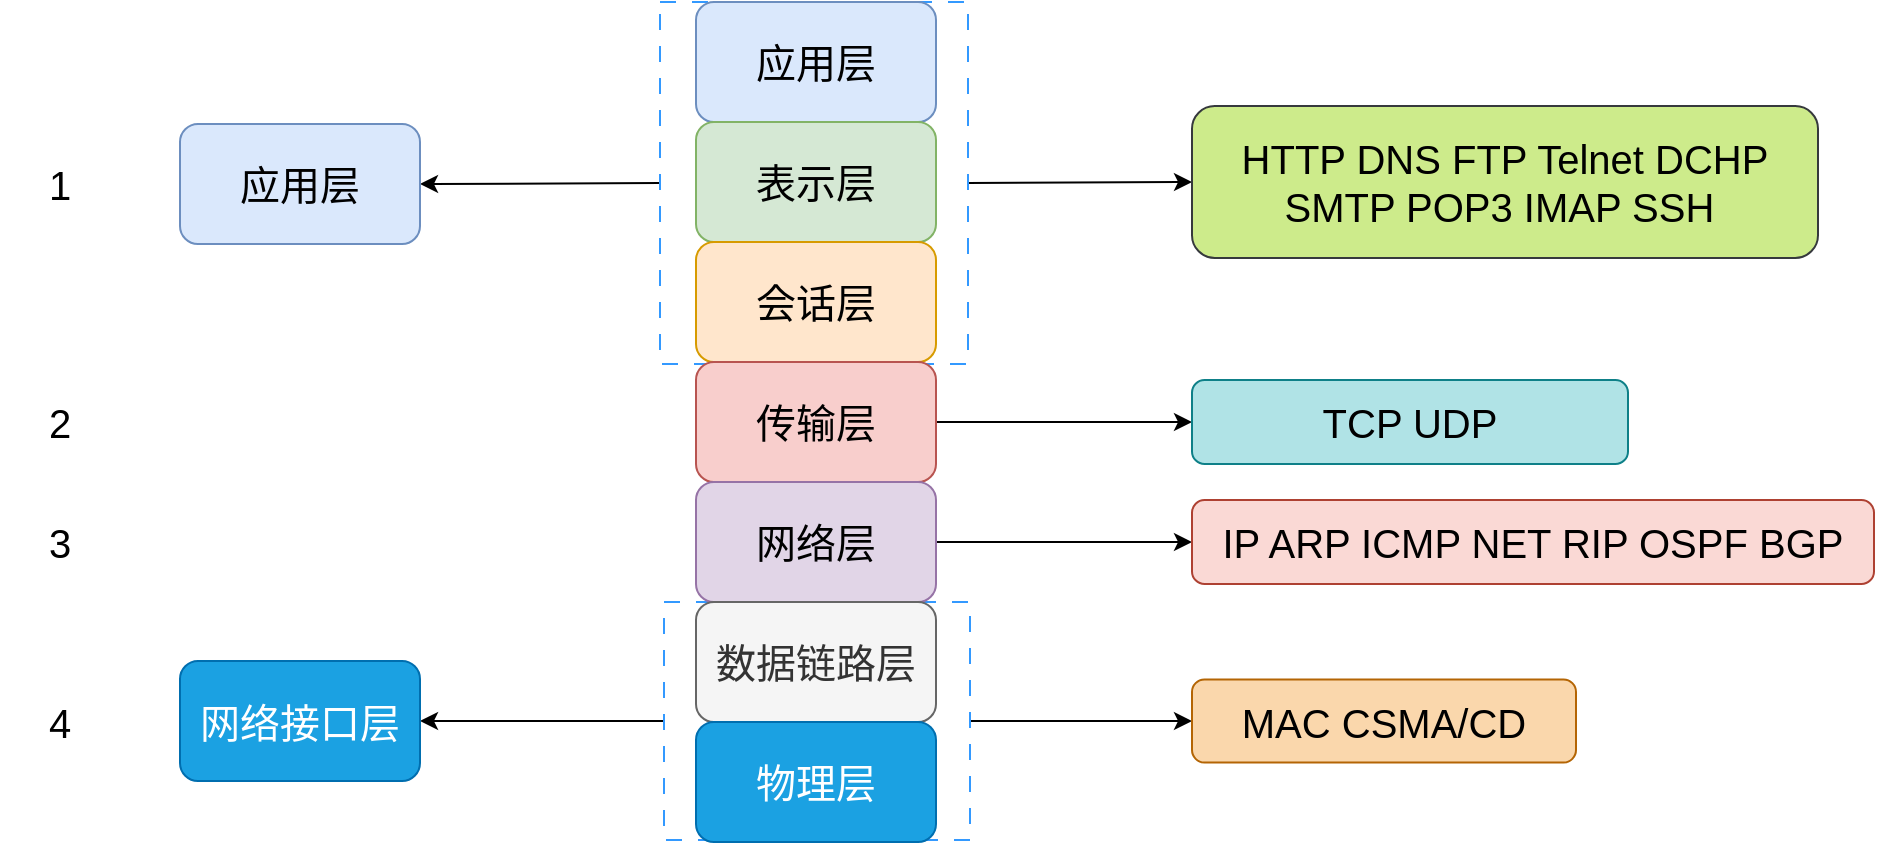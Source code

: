 <mxfile>
    <diagram id="RJRYtWhkRYTdeOMWfJHP" name="第 1 页">
        <mxGraphModel dx="1025" dy="370" grid="0" gridSize="10" guides="1" tooltips="1" connect="1" arrows="1" fold="1" page="0" pageScale="1" pageWidth="4681" pageHeight="3300" math="0" shadow="0">
            <root>
                <mxCell id="0"/>
                <mxCell id="1" parent="0"/>
                <mxCell id="36" style="edgeStyle=none;html=1;exitX=0;exitY=0.5;exitDx=0;exitDy=0;fontSize=20;" edge="1" parent="1" source="3" target="34">
                    <mxGeometry relative="1" as="geometry"/>
                </mxCell>
                <mxCell id="44" style="edgeStyle=none;html=1;exitX=1;exitY=0.5;exitDx=0;exitDy=0;entryX=0;entryY=0.5;entryDx=0;entryDy=0;fontSize=20;" edge="1" parent="1" source="3" target="37">
                    <mxGeometry relative="1" as="geometry"/>
                </mxCell>
                <mxCell id="3" value="" style="rounded=0;whiteSpace=wrap;html=1;dashed=1;dashPattern=8 8;strokeColor=#3399FF;fillColor=none;" vertex="1" parent="1">
                    <mxGeometry x="44" y="380" width="153" height="119" as="geometry"/>
                </mxCell>
                <mxCell id="35" style="edgeStyle=none;html=1;exitX=0;exitY=0.5;exitDx=0;exitDy=0;entryX=1;entryY=0.5;entryDx=0;entryDy=0;fontSize=20;" edge="1" parent="1" source="5" target="33">
                    <mxGeometry relative="1" as="geometry"/>
                </mxCell>
                <mxCell id="41" style="edgeStyle=none;html=1;exitX=1;exitY=0.5;exitDx=0;exitDy=0;entryX=0;entryY=0.5;entryDx=0;entryDy=0;fontSize=20;" edge="1" parent="1" source="5" target="40">
                    <mxGeometry relative="1" as="geometry"/>
                </mxCell>
                <mxCell id="5" value="" style="rounded=0;whiteSpace=wrap;html=1;dashed=1;dashPattern=8 8;strokeColor=#3399FF;fillColor=none;" vertex="1" parent="1">
                    <mxGeometry x="42" y="80" width="154" height="181" as="geometry"/>
                </mxCell>
                <mxCell id="7" value="&lt;font style=&quot;font-size: 20px;&quot;&gt;应用层&lt;/font&gt;" style="rounded=1;whiteSpace=wrap;html=1;fillColor=#dae8fc;strokeColor=#6c8ebf;" vertex="1" parent="1">
                    <mxGeometry x="60" y="80" width="120" height="60" as="geometry"/>
                </mxCell>
                <mxCell id="9" value="&lt;font style=&quot;font-size: 20px;&quot;&gt;表示层&lt;/font&gt;" style="rounded=1;whiteSpace=wrap;html=1;fillColor=#d5e8d4;strokeColor=#82b366;" vertex="1" parent="1">
                    <mxGeometry x="60" y="140" width="120" height="60" as="geometry"/>
                </mxCell>
                <mxCell id="11" value="&lt;font style=&quot;font-size: 20px;&quot;&gt;会话层&lt;/font&gt;" style="rounded=1;whiteSpace=wrap;html=1;fillColor=#ffe6cc;strokeColor=#d79b00;" vertex="1" parent="1">
                    <mxGeometry x="60" y="200" width="120" height="60" as="geometry"/>
                </mxCell>
                <mxCell id="42" style="edgeStyle=none;html=1;exitX=1;exitY=0.5;exitDx=0;exitDy=0;entryX=0;entryY=0.5;entryDx=0;entryDy=0;fontSize=20;" edge="1" parent="1" source="14" target="39">
                    <mxGeometry relative="1" as="geometry"/>
                </mxCell>
                <mxCell id="14" value="&lt;font style=&quot;font-size: 20px;&quot;&gt;传输层&lt;/font&gt;" style="rounded=1;whiteSpace=wrap;html=1;fillColor=#f8cecc;strokeColor=#b85450;" vertex="1" parent="1">
                    <mxGeometry x="60" y="260" width="120" height="60" as="geometry"/>
                </mxCell>
                <mxCell id="43" style="edgeStyle=none;html=1;fontSize=20;" edge="1" parent="1" source="17" target="38">
                    <mxGeometry relative="1" as="geometry"/>
                </mxCell>
                <mxCell id="17" value="&lt;font style=&quot;font-size: 20px;&quot;&gt;网络层&lt;/font&gt;" style="rounded=1;whiteSpace=wrap;html=1;fillColor=#e1d5e7;strokeColor=#9673a6;" vertex="1" parent="1">
                    <mxGeometry x="60" y="320" width="120" height="60" as="geometry"/>
                </mxCell>
                <mxCell id="19" value="&lt;font style=&quot;font-size: 20px;&quot;&gt;数据链路层&lt;/font&gt;" style="rounded=1;whiteSpace=wrap;html=1;fillColor=#f5f5f5;strokeColor=#666666;fontColor=#333333;" vertex="1" parent="1">
                    <mxGeometry x="60" y="380" width="120" height="60" as="geometry"/>
                </mxCell>
                <mxCell id="21" value="&lt;font style=&quot;font-size: 20px;&quot;&gt;物理层&lt;/font&gt;" style="rounded=1;whiteSpace=wrap;html=1;fillColor=#1ba1e2;strokeColor=#006EAF;fontColor=#ffffff;" vertex="1" parent="1">
                    <mxGeometry x="60" y="440" width="120" height="60" as="geometry"/>
                </mxCell>
                <mxCell id="29" value="&lt;font style=&quot;font-size: 20px;&quot;&gt;1&lt;/font&gt;" style="text;html=1;strokeColor=none;fillColor=none;align=center;verticalAlign=middle;whiteSpace=wrap;rounded=0;dashed=1;dashPattern=8 8;" vertex="1" parent="1">
                    <mxGeometry x="-288" y="155.5" width="60" height="30" as="geometry"/>
                </mxCell>
                <mxCell id="30" value="&lt;font style=&quot;font-size: 20px;&quot;&gt;2&lt;/font&gt;" style="text;html=1;strokeColor=none;fillColor=none;align=center;verticalAlign=middle;whiteSpace=wrap;rounded=0;dashed=1;dashPattern=8 8;" vertex="1" parent="1">
                    <mxGeometry x="-288" y="275" width="60" height="30" as="geometry"/>
                </mxCell>
                <mxCell id="31" value="&lt;font style=&quot;font-size: 20px;&quot;&gt;3&lt;/font&gt;" style="text;html=1;strokeColor=none;fillColor=none;align=center;verticalAlign=middle;whiteSpace=wrap;rounded=0;dashed=1;dashPattern=8 8;" vertex="1" parent="1">
                    <mxGeometry x="-288" y="335" width="60" height="30" as="geometry"/>
                </mxCell>
                <mxCell id="32" value="&lt;font style=&quot;font-size: 20px;&quot;&gt;4&lt;/font&gt;" style="text;html=1;strokeColor=none;fillColor=none;align=center;verticalAlign=middle;whiteSpace=wrap;rounded=0;dashed=1;dashPattern=8 8;" vertex="1" parent="1">
                    <mxGeometry x="-288" y="424.5" width="60" height="30" as="geometry"/>
                </mxCell>
                <mxCell id="33" value="&lt;font style=&quot;font-size: 20px;&quot;&gt;应用层&lt;/font&gt;" style="rounded=1;whiteSpace=wrap;html=1;fillColor=#dae8fc;strokeColor=#6c8ebf;" vertex="1" parent="1">
                    <mxGeometry x="-198" y="141" width="120" height="60" as="geometry"/>
                </mxCell>
                <mxCell id="34" value="&lt;font style=&quot;font-size: 20px;&quot;&gt;网络接口层&lt;/font&gt;" style="rounded=1;whiteSpace=wrap;html=1;fillColor=#1ba1e2;strokeColor=#006EAF;fontColor=#ffffff;" vertex="1" parent="1">
                    <mxGeometry x="-198" y="409.5" width="120" height="60" as="geometry"/>
                </mxCell>
                <mxCell id="37" value="MAC CSMA/CD" style="rounded=1;whiteSpace=wrap;html=1;fontSize=20;fillColor=#fad7ac;strokeColor=#b46504;" vertex="1" parent="1">
                    <mxGeometry x="308" y="418.75" width="192" height="41.5" as="geometry"/>
                </mxCell>
                <mxCell id="38" value="IP ARP ICMP NET RIP OSPF BGP" style="rounded=1;whiteSpace=wrap;html=1;fontSize=20;fillColor=#fad9d5;strokeColor=#ae4132;" vertex="1" parent="1">
                    <mxGeometry x="308" y="329" width="341" height="42" as="geometry"/>
                </mxCell>
                <mxCell id="39" value="TCP UDP" style="rounded=1;whiteSpace=wrap;html=1;fontSize=20;fillColor=#b0e3e6;strokeColor=#0e8088;" vertex="1" parent="1">
                    <mxGeometry x="308" y="269" width="218" height="42" as="geometry"/>
                </mxCell>
                <mxCell id="40" value="HTTP DNS FTP Telnet DCHP SMTP POP3 IMAP SSH&amp;nbsp;" style="rounded=1;whiteSpace=wrap;html=1;fontSize=20;fillColor=#cdeb8b;strokeColor=#36393d;" vertex="1" parent="1">
                    <mxGeometry x="308" y="132" width="313" height="76" as="geometry"/>
                </mxCell>
            </root>
        </mxGraphModel>
    </diagram>
</mxfile>